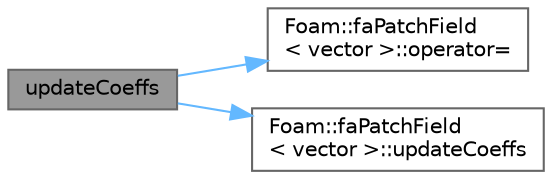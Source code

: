 digraph "updateCoeffs"
{
 // LATEX_PDF_SIZE
  bgcolor="transparent";
  edge [fontname=Helvetica,fontsize=10,labelfontname=Helvetica,labelfontsize=10];
  node [fontname=Helvetica,fontsize=10,shape=box,height=0.2,width=0.4];
  rankdir="LR";
  Node1 [id="Node000001",label="updateCoeffs",height=0.2,width=0.4,color="gray40", fillcolor="grey60", style="filled", fontcolor="black",tooltip=" "];
  Node1 -> Node2 [id="edge1_Node000001_Node000002",color="steelblue1",style="solid",tooltip=" "];
  Node2 [id="Node000002",label="Foam::faPatchField\l\< vector \>::operator=",height=0.2,width=0.4,color="grey40", fillcolor="white", style="filled",URL="$classFoam_1_1faPatchField.html#a6a896c9a07142ef7985d976d61181176",tooltip=" "];
  Node1 -> Node3 [id="edge2_Node000001_Node000003",color="steelblue1",style="solid",tooltip=" "];
  Node3 [id="Node000003",label="Foam::faPatchField\l\< vector \>::updateCoeffs",height=0.2,width=0.4,color="grey40", fillcolor="white", style="filled",URL="$classFoam_1_1faPatchField.html#a7e24eafac629d3733181cd942d4c902f",tooltip=" "];
}
